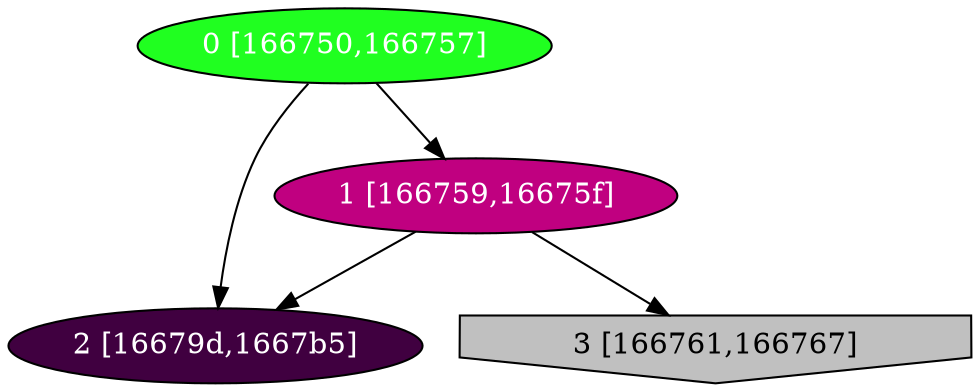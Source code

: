 diGraph libnss3{
	libnss3_0  [style=filled fillcolor="#20FF20" fontcolor="#ffffff" shape=oval label="0 [166750,166757]"]
	libnss3_1  [style=filled fillcolor="#C00080" fontcolor="#ffffff" shape=oval label="1 [166759,16675f]"]
	libnss3_2  [style=filled fillcolor="#400040" fontcolor="#ffffff" shape=oval label="2 [16679d,1667b5]"]
	libnss3_3  [style=filled fillcolor="#C0C0C0" fontcolor="#000000" shape=invhouse label="3 [166761,166767]"]

	libnss3_0 -> libnss3_1
	libnss3_0 -> libnss3_2
	libnss3_1 -> libnss3_2
	libnss3_1 -> libnss3_3
}